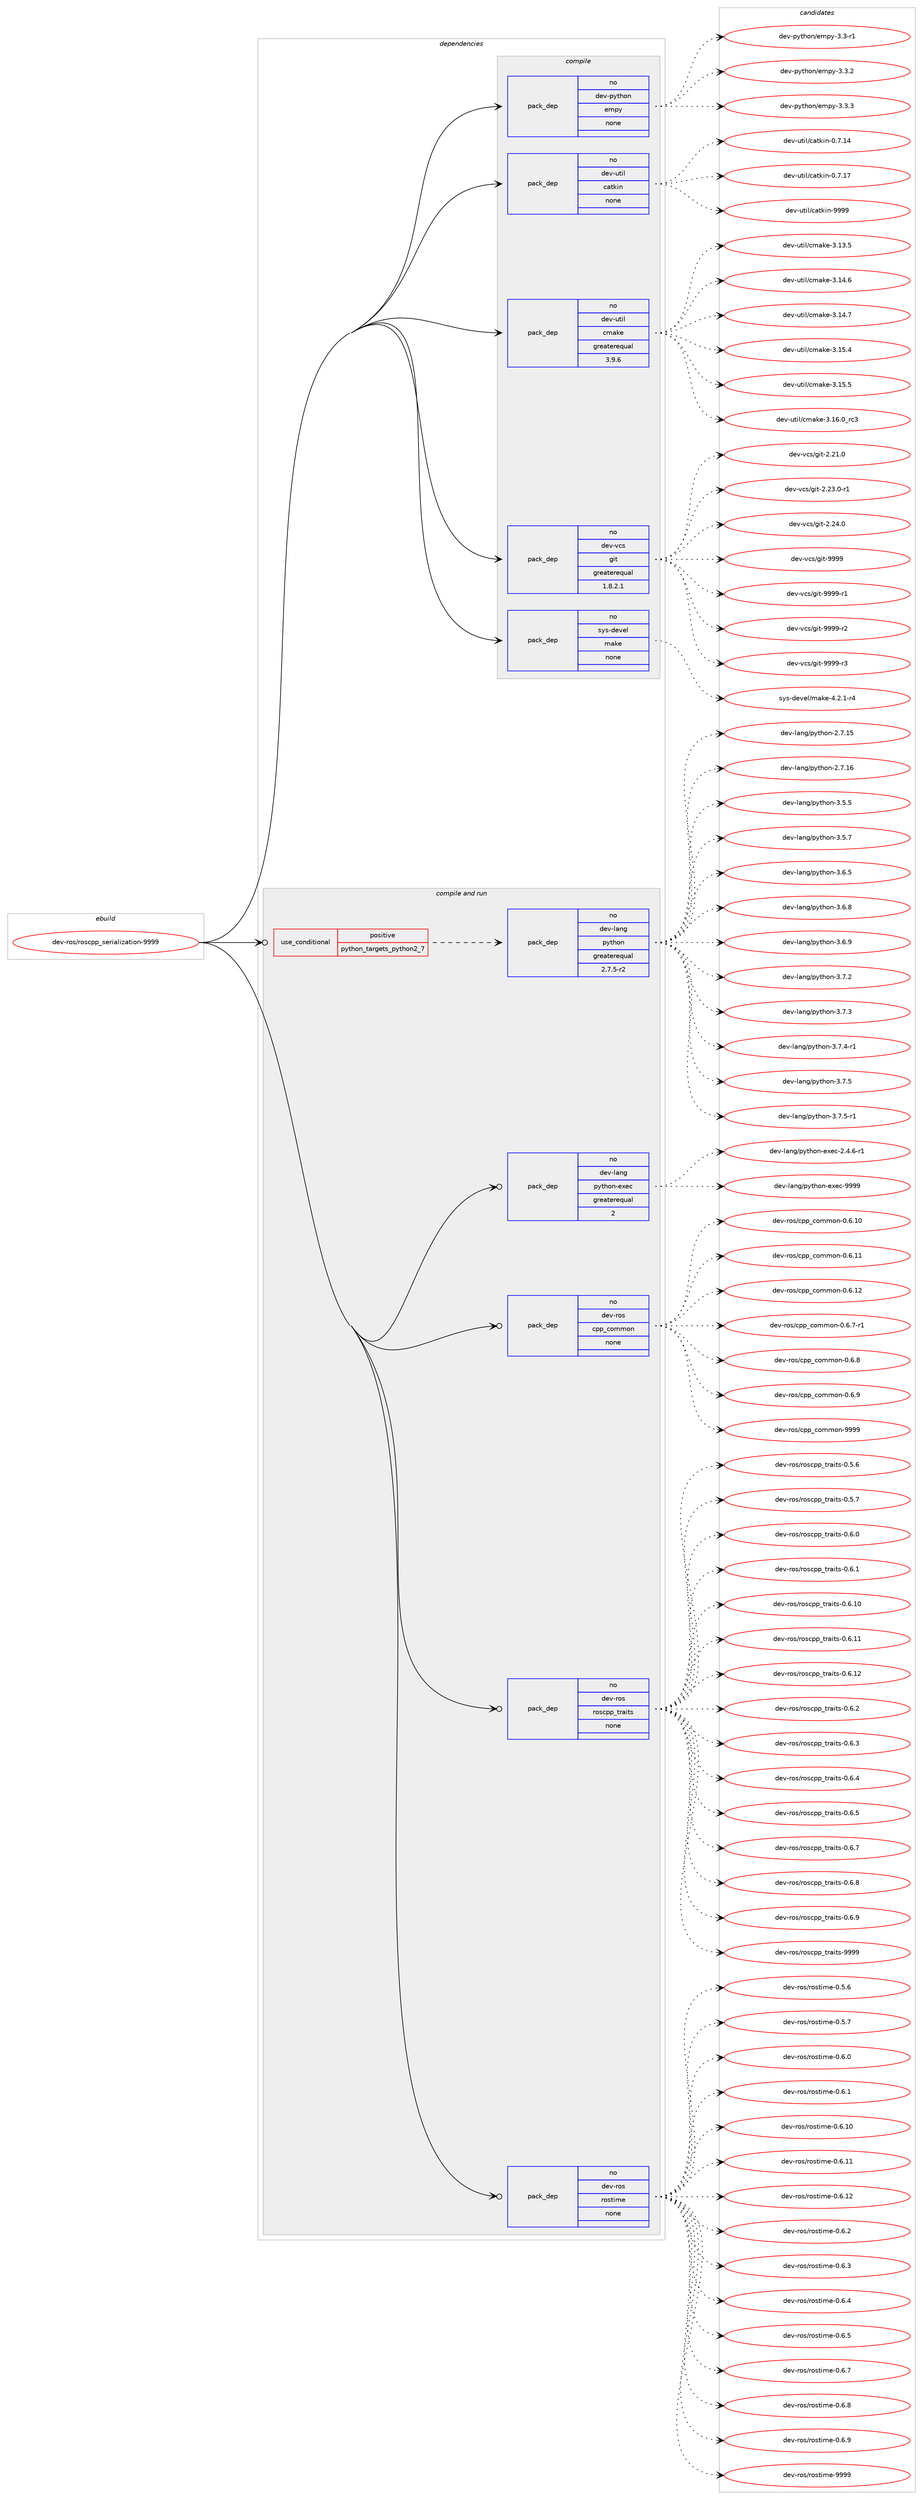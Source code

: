 digraph prolog {

# *************
# Graph options
# *************

newrank=true;
concentrate=true;
compound=true;
graph [rankdir=LR,fontname=Helvetica,fontsize=10,ranksep=1.5];#, ranksep=2.5, nodesep=0.2];
edge  [arrowhead=vee];
node  [fontname=Helvetica,fontsize=10];

# **********
# The ebuild
# **********

subgraph cluster_leftcol {
color=gray;
rank=same;
label=<<i>ebuild</i>>;
id [label="dev-ros/roscpp_serialization-9999", color=red, width=4, href="../dev-ros/roscpp_serialization-9999.svg"];
}

# ****************
# The dependencies
# ****************

subgraph cluster_midcol {
color=gray;
label=<<i>dependencies</i>>;
subgraph cluster_compile {
fillcolor="#eeeeee";
style=filled;
label=<<i>compile</i>>;
subgraph pack494378 {
dependency660848 [label=<<TABLE BORDER="0" CELLBORDER="1" CELLSPACING="0" CELLPADDING="4" WIDTH="220"><TR><TD ROWSPAN="6" CELLPADDING="30">pack_dep</TD></TR><TR><TD WIDTH="110">no</TD></TR><TR><TD>dev-python</TD></TR><TR><TD>empy</TD></TR><TR><TD>none</TD></TR><TR><TD></TD></TR></TABLE>>, shape=none, color=blue];
}
id:e -> dependency660848:w [weight=20,style="solid",arrowhead="vee"];
subgraph pack494379 {
dependency660849 [label=<<TABLE BORDER="0" CELLBORDER="1" CELLSPACING="0" CELLPADDING="4" WIDTH="220"><TR><TD ROWSPAN="6" CELLPADDING="30">pack_dep</TD></TR><TR><TD WIDTH="110">no</TD></TR><TR><TD>dev-util</TD></TR><TR><TD>catkin</TD></TR><TR><TD>none</TD></TR><TR><TD></TD></TR></TABLE>>, shape=none, color=blue];
}
id:e -> dependency660849:w [weight=20,style="solid",arrowhead="vee"];
subgraph pack494380 {
dependency660850 [label=<<TABLE BORDER="0" CELLBORDER="1" CELLSPACING="0" CELLPADDING="4" WIDTH="220"><TR><TD ROWSPAN="6" CELLPADDING="30">pack_dep</TD></TR><TR><TD WIDTH="110">no</TD></TR><TR><TD>dev-util</TD></TR><TR><TD>cmake</TD></TR><TR><TD>greaterequal</TD></TR><TR><TD>3.9.6</TD></TR></TABLE>>, shape=none, color=blue];
}
id:e -> dependency660850:w [weight=20,style="solid",arrowhead="vee"];
subgraph pack494381 {
dependency660851 [label=<<TABLE BORDER="0" CELLBORDER="1" CELLSPACING="0" CELLPADDING="4" WIDTH="220"><TR><TD ROWSPAN="6" CELLPADDING="30">pack_dep</TD></TR><TR><TD WIDTH="110">no</TD></TR><TR><TD>dev-vcs</TD></TR><TR><TD>git</TD></TR><TR><TD>greaterequal</TD></TR><TR><TD>1.8.2.1</TD></TR></TABLE>>, shape=none, color=blue];
}
id:e -> dependency660851:w [weight=20,style="solid",arrowhead="vee"];
subgraph pack494382 {
dependency660852 [label=<<TABLE BORDER="0" CELLBORDER="1" CELLSPACING="0" CELLPADDING="4" WIDTH="220"><TR><TD ROWSPAN="6" CELLPADDING="30">pack_dep</TD></TR><TR><TD WIDTH="110">no</TD></TR><TR><TD>sys-devel</TD></TR><TR><TD>make</TD></TR><TR><TD>none</TD></TR><TR><TD></TD></TR></TABLE>>, shape=none, color=blue];
}
id:e -> dependency660852:w [weight=20,style="solid",arrowhead="vee"];
}
subgraph cluster_compileandrun {
fillcolor="#eeeeee";
style=filled;
label=<<i>compile and run</i>>;
subgraph cond154564 {
dependency660853 [label=<<TABLE BORDER="0" CELLBORDER="1" CELLSPACING="0" CELLPADDING="4"><TR><TD ROWSPAN="3" CELLPADDING="10">use_conditional</TD></TR><TR><TD>positive</TD></TR><TR><TD>python_targets_python2_7</TD></TR></TABLE>>, shape=none, color=red];
subgraph pack494383 {
dependency660854 [label=<<TABLE BORDER="0" CELLBORDER="1" CELLSPACING="0" CELLPADDING="4" WIDTH="220"><TR><TD ROWSPAN="6" CELLPADDING="30">pack_dep</TD></TR><TR><TD WIDTH="110">no</TD></TR><TR><TD>dev-lang</TD></TR><TR><TD>python</TD></TR><TR><TD>greaterequal</TD></TR><TR><TD>2.7.5-r2</TD></TR></TABLE>>, shape=none, color=blue];
}
dependency660853:e -> dependency660854:w [weight=20,style="dashed",arrowhead="vee"];
}
id:e -> dependency660853:w [weight=20,style="solid",arrowhead="odotvee"];
subgraph pack494384 {
dependency660855 [label=<<TABLE BORDER="0" CELLBORDER="1" CELLSPACING="0" CELLPADDING="4" WIDTH="220"><TR><TD ROWSPAN="6" CELLPADDING="30">pack_dep</TD></TR><TR><TD WIDTH="110">no</TD></TR><TR><TD>dev-lang</TD></TR><TR><TD>python-exec</TD></TR><TR><TD>greaterequal</TD></TR><TR><TD>2</TD></TR></TABLE>>, shape=none, color=blue];
}
id:e -> dependency660855:w [weight=20,style="solid",arrowhead="odotvee"];
subgraph pack494385 {
dependency660856 [label=<<TABLE BORDER="0" CELLBORDER="1" CELLSPACING="0" CELLPADDING="4" WIDTH="220"><TR><TD ROWSPAN="6" CELLPADDING="30">pack_dep</TD></TR><TR><TD WIDTH="110">no</TD></TR><TR><TD>dev-ros</TD></TR><TR><TD>cpp_common</TD></TR><TR><TD>none</TD></TR><TR><TD></TD></TR></TABLE>>, shape=none, color=blue];
}
id:e -> dependency660856:w [weight=20,style="solid",arrowhead="odotvee"];
subgraph pack494386 {
dependency660857 [label=<<TABLE BORDER="0" CELLBORDER="1" CELLSPACING="0" CELLPADDING="4" WIDTH="220"><TR><TD ROWSPAN="6" CELLPADDING="30">pack_dep</TD></TR><TR><TD WIDTH="110">no</TD></TR><TR><TD>dev-ros</TD></TR><TR><TD>roscpp_traits</TD></TR><TR><TD>none</TD></TR><TR><TD></TD></TR></TABLE>>, shape=none, color=blue];
}
id:e -> dependency660857:w [weight=20,style="solid",arrowhead="odotvee"];
subgraph pack494387 {
dependency660858 [label=<<TABLE BORDER="0" CELLBORDER="1" CELLSPACING="0" CELLPADDING="4" WIDTH="220"><TR><TD ROWSPAN="6" CELLPADDING="30">pack_dep</TD></TR><TR><TD WIDTH="110">no</TD></TR><TR><TD>dev-ros</TD></TR><TR><TD>rostime</TD></TR><TR><TD>none</TD></TR><TR><TD></TD></TR></TABLE>>, shape=none, color=blue];
}
id:e -> dependency660858:w [weight=20,style="solid",arrowhead="odotvee"];
}
subgraph cluster_run {
fillcolor="#eeeeee";
style=filled;
label=<<i>run</i>>;
}
}

# **************
# The candidates
# **************

subgraph cluster_choices {
rank=same;
color=gray;
label=<<i>candidates</i>>;

subgraph choice494378 {
color=black;
nodesep=1;
choice1001011184511212111610411111047101109112121455146514511449 [label="dev-python/empy-3.3-r1", color=red, width=4,href="../dev-python/empy-3.3-r1.svg"];
choice1001011184511212111610411111047101109112121455146514650 [label="dev-python/empy-3.3.2", color=red, width=4,href="../dev-python/empy-3.3.2.svg"];
choice1001011184511212111610411111047101109112121455146514651 [label="dev-python/empy-3.3.3", color=red, width=4,href="../dev-python/empy-3.3.3.svg"];
dependency660848:e -> choice1001011184511212111610411111047101109112121455146514511449:w [style=dotted,weight="100"];
dependency660848:e -> choice1001011184511212111610411111047101109112121455146514650:w [style=dotted,weight="100"];
dependency660848:e -> choice1001011184511212111610411111047101109112121455146514651:w [style=dotted,weight="100"];
}
subgraph choice494379 {
color=black;
nodesep=1;
choice1001011184511711610510847999711610710511045484655464952 [label="dev-util/catkin-0.7.14", color=red, width=4,href="../dev-util/catkin-0.7.14.svg"];
choice1001011184511711610510847999711610710511045484655464955 [label="dev-util/catkin-0.7.17", color=red, width=4,href="../dev-util/catkin-0.7.17.svg"];
choice100101118451171161051084799971161071051104557575757 [label="dev-util/catkin-9999", color=red, width=4,href="../dev-util/catkin-9999.svg"];
dependency660849:e -> choice1001011184511711610510847999711610710511045484655464952:w [style=dotted,weight="100"];
dependency660849:e -> choice1001011184511711610510847999711610710511045484655464955:w [style=dotted,weight="100"];
dependency660849:e -> choice100101118451171161051084799971161071051104557575757:w [style=dotted,weight="100"];
}
subgraph choice494380 {
color=black;
nodesep=1;
choice1001011184511711610510847991099710710145514649514653 [label="dev-util/cmake-3.13.5", color=red, width=4,href="../dev-util/cmake-3.13.5.svg"];
choice1001011184511711610510847991099710710145514649524654 [label="dev-util/cmake-3.14.6", color=red, width=4,href="../dev-util/cmake-3.14.6.svg"];
choice1001011184511711610510847991099710710145514649524655 [label="dev-util/cmake-3.14.7", color=red, width=4,href="../dev-util/cmake-3.14.7.svg"];
choice1001011184511711610510847991099710710145514649534652 [label="dev-util/cmake-3.15.4", color=red, width=4,href="../dev-util/cmake-3.15.4.svg"];
choice1001011184511711610510847991099710710145514649534653 [label="dev-util/cmake-3.15.5", color=red, width=4,href="../dev-util/cmake-3.15.5.svg"];
choice1001011184511711610510847991099710710145514649544648951149951 [label="dev-util/cmake-3.16.0_rc3", color=red, width=4,href="../dev-util/cmake-3.16.0_rc3.svg"];
dependency660850:e -> choice1001011184511711610510847991099710710145514649514653:w [style=dotted,weight="100"];
dependency660850:e -> choice1001011184511711610510847991099710710145514649524654:w [style=dotted,weight="100"];
dependency660850:e -> choice1001011184511711610510847991099710710145514649524655:w [style=dotted,weight="100"];
dependency660850:e -> choice1001011184511711610510847991099710710145514649534652:w [style=dotted,weight="100"];
dependency660850:e -> choice1001011184511711610510847991099710710145514649534653:w [style=dotted,weight="100"];
dependency660850:e -> choice1001011184511711610510847991099710710145514649544648951149951:w [style=dotted,weight="100"];
}
subgraph choice494381 {
color=black;
nodesep=1;
choice10010111845118991154710310511645504650494648 [label="dev-vcs/git-2.21.0", color=red, width=4,href="../dev-vcs/git-2.21.0.svg"];
choice100101118451189911547103105116455046505146484511449 [label="dev-vcs/git-2.23.0-r1", color=red, width=4,href="../dev-vcs/git-2.23.0-r1.svg"];
choice10010111845118991154710310511645504650524648 [label="dev-vcs/git-2.24.0", color=red, width=4,href="../dev-vcs/git-2.24.0.svg"];
choice1001011184511899115471031051164557575757 [label="dev-vcs/git-9999", color=red, width=4,href="../dev-vcs/git-9999.svg"];
choice10010111845118991154710310511645575757574511449 [label="dev-vcs/git-9999-r1", color=red, width=4,href="../dev-vcs/git-9999-r1.svg"];
choice10010111845118991154710310511645575757574511450 [label="dev-vcs/git-9999-r2", color=red, width=4,href="../dev-vcs/git-9999-r2.svg"];
choice10010111845118991154710310511645575757574511451 [label="dev-vcs/git-9999-r3", color=red, width=4,href="../dev-vcs/git-9999-r3.svg"];
dependency660851:e -> choice10010111845118991154710310511645504650494648:w [style=dotted,weight="100"];
dependency660851:e -> choice100101118451189911547103105116455046505146484511449:w [style=dotted,weight="100"];
dependency660851:e -> choice10010111845118991154710310511645504650524648:w [style=dotted,weight="100"];
dependency660851:e -> choice1001011184511899115471031051164557575757:w [style=dotted,weight="100"];
dependency660851:e -> choice10010111845118991154710310511645575757574511449:w [style=dotted,weight="100"];
dependency660851:e -> choice10010111845118991154710310511645575757574511450:w [style=dotted,weight="100"];
dependency660851:e -> choice10010111845118991154710310511645575757574511451:w [style=dotted,weight="100"];
}
subgraph choice494382 {
color=black;
nodesep=1;
choice1151211154510010111810110847109971071014552465046494511452 [label="sys-devel/make-4.2.1-r4", color=red, width=4,href="../sys-devel/make-4.2.1-r4.svg"];
dependency660852:e -> choice1151211154510010111810110847109971071014552465046494511452:w [style=dotted,weight="100"];
}
subgraph choice494383 {
color=black;
nodesep=1;
choice10010111845108971101034711212111610411111045504655464953 [label="dev-lang/python-2.7.15", color=red, width=4,href="../dev-lang/python-2.7.15.svg"];
choice10010111845108971101034711212111610411111045504655464954 [label="dev-lang/python-2.7.16", color=red, width=4,href="../dev-lang/python-2.7.16.svg"];
choice100101118451089711010347112121116104111110455146534653 [label="dev-lang/python-3.5.5", color=red, width=4,href="../dev-lang/python-3.5.5.svg"];
choice100101118451089711010347112121116104111110455146534655 [label="dev-lang/python-3.5.7", color=red, width=4,href="../dev-lang/python-3.5.7.svg"];
choice100101118451089711010347112121116104111110455146544653 [label="dev-lang/python-3.6.5", color=red, width=4,href="../dev-lang/python-3.6.5.svg"];
choice100101118451089711010347112121116104111110455146544656 [label="dev-lang/python-3.6.8", color=red, width=4,href="../dev-lang/python-3.6.8.svg"];
choice100101118451089711010347112121116104111110455146544657 [label="dev-lang/python-3.6.9", color=red, width=4,href="../dev-lang/python-3.6.9.svg"];
choice100101118451089711010347112121116104111110455146554650 [label="dev-lang/python-3.7.2", color=red, width=4,href="../dev-lang/python-3.7.2.svg"];
choice100101118451089711010347112121116104111110455146554651 [label="dev-lang/python-3.7.3", color=red, width=4,href="../dev-lang/python-3.7.3.svg"];
choice1001011184510897110103471121211161041111104551465546524511449 [label="dev-lang/python-3.7.4-r1", color=red, width=4,href="../dev-lang/python-3.7.4-r1.svg"];
choice100101118451089711010347112121116104111110455146554653 [label="dev-lang/python-3.7.5", color=red, width=4,href="../dev-lang/python-3.7.5.svg"];
choice1001011184510897110103471121211161041111104551465546534511449 [label="dev-lang/python-3.7.5-r1", color=red, width=4,href="../dev-lang/python-3.7.5-r1.svg"];
dependency660854:e -> choice10010111845108971101034711212111610411111045504655464953:w [style=dotted,weight="100"];
dependency660854:e -> choice10010111845108971101034711212111610411111045504655464954:w [style=dotted,weight="100"];
dependency660854:e -> choice100101118451089711010347112121116104111110455146534653:w [style=dotted,weight="100"];
dependency660854:e -> choice100101118451089711010347112121116104111110455146534655:w [style=dotted,weight="100"];
dependency660854:e -> choice100101118451089711010347112121116104111110455146544653:w [style=dotted,weight="100"];
dependency660854:e -> choice100101118451089711010347112121116104111110455146544656:w [style=dotted,weight="100"];
dependency660854:e -> choice100101118451089711010347112121116104111110455146544657:w [style=dotted,weight="100"];
dependency660854:e -> choice100101118451089711010347112121116104111110455146554650:w [style=dotted,weight="100"];
dependency660854:e -> choice100101118451089711010347112121116104111110455146554651:w [style=dotted,weight="100"];
dependency660854:e -> choice1001011184510897110103471121211161041111104551465546524511449:w [style=dotted,weight="100"];
dependency660854:e -> choice100101118451089711010347112121116104111110455146554653:w [style=dotted,weight="100"];
dependency660854:e -> choice1001011184510897110103471121211161041111104551465546534511449:w [style=dotted,weight="100"];
}
subgraph choice494384 {
color=black;
nodesep=1;
choice10010111845108971101034711212111610411111045101120101994550465246544511449 [label="dev-lang/python-exec-2.4.6-r1", color=red, width=4,href="../dev-lang/python-exec-2.4.6-r1.svg"];
choice10010111845108971101034711212111610411111045101120101994557575757 [label="dev-lang/python-exec-9999", color=red, width=4,href="../dev-lang/python-exec-9999.svg"];
dependency660855:e -> choice10010111845108971101034711212111610411111045101120101994550465246544511449:w [style=dotted,weight="100"];
dependency660855:e -> choice10010111845108971101034711212111610411111045101120101994557575757:w [style=dotted,weight="100"];
}
subgraph choice494385 {
color=black;
nodesep=1;
choice100101118451141111154799112112959911110910911111045484654464948 [label="dev-ros/cpp_common-0.6.10", color=red, width=4,href="../dev-ros/cpp_common-0.6.10.svg"];
choice100101118451141111154799112112959911110910911111045484654464949 [label="dev-ros/cpp_common-0.6.11", color=red, width=4,href="../dev-ros/cpp_common-0.6.11.svg"];
choice100101118451141111154799112112959911110910911111045484654464950 [label="dev-ros/cpp_common-0.6.12", color=red, width=4,href="../dev-ros/cpp_common-0.6.12.svg"];
choice10010111845114111115479911211295991111091091111104548465446554511449 [label="dev-ros/cpp_common-0.6.7-r1", color=red, width=4,href="../dev-ros/cpp_common-0.6.7-r1.svg"];
choice1001011184511411111547991121129599111109109111110454846544656 [label="dev-ros/cpp_common-0.6.8", color=red, width=4,href="../dev-ros/cpp_common-0.6.8.svg"];
choice1001011184511411111547991121129599111109109111110454846544657 [label="dev-ros/cpp_common-0.6.9", color=red, width=4,href="../dev-ros/cpp_common-0.6.9.svg"];
choice10010111845114111115479911211295991111091091111104557575757 [label="dev-ros/cpp_common-9999", color=red, width=4,href="../dev-ros/cpp_common-9999.svg"];
dependency660856:e -> choice100101118451141111154799112112959911110910911111045484654464948:w [style=dotted,weight="100"];
dependency660856:e -> choice100101118451141111154799112112959911110910911111045484654464949:w [style=dotted,weight="100"];
dependency660856:e -> choice100101118451141111154799112112959911110910911111045484654464950:w [style=dotted,weight="100"];
dependency660856:e -> choice10010111845114111115479911211295991111091091111104548465446554511449:w [style=dotted,weight="100"];
dependency660856:e -> choice1001011184511411111547991121129599111109109111110454846544656:w [style=dotted,weight="100"];
dependency660856:e -> choice1001011184511411111547991121129599111109109111110454846544657:w [style=dotted,weight="100"];
dependency660856:e -> choice10010111845114111115479911211295991111091091111104557575757:w [style=dotted,weight="100"];
}
subgraph choice494386 {
color=black;
nodesep=1;
choice1001011184511411111547114111115991121129511611497105116115454846534654 [label="dev-ros/roscpp_traits-0.5.6", color=red, width=4,href="../dev-ros/roscpp_traits-0.5.6.svg"];
choice1001011184511411111547114111115991121129511611497105116115454846534655 [label="dev-ros/roscpp_traits-0.5.7", color=red, width=4,href="../dev-ros/roscpp_traits-0.5.7.svg"];
choice1001011184511411111547114111115991121129511611497105116115454846544648 [label="dev-ros/roscpp_traits-0.6.0", color=red, width=4,href="../dev-ros/roscpp_traits-0.6.0.svg"];
choice1001011184511411111547114111115991121129511611497105116115454846544649 [label="dev-ros/roscpp_traits-0.6.1", color=red, width=4,href="../dev-ros/roscpp_traits-0.6.1.svg"];
choice100101118451141111154711411111599112112951161149710511611545484654464948 [label="dev-ros/roscpp_traits-0.6.10", color=red, width=4,href="../dev-ros/roscpp_traits-0.6.10.svg"];
choice100101118451141111154711411111599112112951161149710511611545484654464949 [label="dev-ros/roscpp_traits-0.6.11", color=red, width=4,href="../dev-ros/roscpp_traits-0.6.11.svg"];
choice100101118451141111154711411111599112112951161149710511611545484654464950 [label="dev-ros/roscpp_traits-0.6.12", color=red, width=4,href="../dev-ros/roscpp_traits-0.6.12.svg"];
choice1001011184511411111547114111115991121129511611497105116115454846544650 [label="dev-ros/roscpp_traits-0.6.2", color=red, width=4,href="../dev-ros/roscpp_traits-0.6.2.svg"];
choice1001011184511411111547114111115991121129511611497105116115454846544651 [label="dev-ros/roscpp_traits-0.6.3", color=red, width=4,href="../dev-ros/roscpp_traits-0.6.3.svg"];
choice1001011184511411111547114111115991121129511611497105116115454846544652 [label="dev-ros/roscpp_traits-0.6.4", color=red, width=4,href="../dev-ros/roscpp_traits-0.6.4.svg"];
choice1001011184511411111547114111115991121129511611497105116115454846544653 [label="dev-ros/roscpp_traits-0.6.5", color=red, width=4,href="../dev-ros/roscpp_traits-0.6.5.svg"];
choice1001011184511411111547114111115991121129511611497105116115454846544655 [label="dev-ros/roscpp_traits-0.6.7", color=red, width=4,href="../dev-ros/roscpp_traits-0.6.7.svg"];
choice1001011184511411111547114111115991121129511611497105116115454846544656 [label="dev-ros/roscpp_traits-0.6.8", color=red, width=4,href="../dev-ros/roscpp_traits-0.6.8.svg"];
choice1001011184511411111547114111115991121129511611497105116115454846544657 [label="dev-ros/roscpp_traits-0.6.9", color=red, width=4,href="../dev-ros/roscpp_traits-0.6.9.svg"];
choice10010111845114111115471141111159911211295116114971051161154557575757 [label="dev-ros/roscpp_traits-9999", color=red, width=4,href="../dev-ros/roscpp_traits-9999.svg"];
dependency660857:e -> choice1001011184511411111547114111115991121129511611497105116115454846534654:w [style=dotted,weight="100"];
dependency660857:e -> choice1001011184511411111547114111115991121129511611497105116115454846534655:w [style=dotted,weight="100"];
dependency660857:e -> choice1001011184511411111547114111115991121129511611497105116115454846544648:w [style=dotted,weight="100"];
dependency660857:e -> choice1001011184511411111547114111115991121129511611497105116115454846544649:w [style=dotted,weight="100"];
dependency660857:e -> choice100101118451141111154711411111599112112951161149710511611545484654464948:w [style=dotted,weight="100"];
dependency660857:e -> choice100101118451141111154711411111599112112951161149710511611545484654464949:w [style=dotted,weight="100"];
dependency660857:e -> choice100101118451141111154711411111599112112951161149710511611545484654464950:w [style=dotted,weight="100"];
dependency660857:e -> choice1001011184511411111547114111115991121129511611497105116115454846544650:w [style=dotted,weight="100"];
dependency660857:e -> choice1001011184511411111547114111115991121129511611497105116115454846544651:w [style=dotted,weight="100"];
dependency660857:e -> choice1001011184511411111547114111115991121129511611497105116115454846544652:w [style=dotted,weight="100"];
dependency660857:e -> choice1001011184511411111547114111115991121129511611497105116115454846544653:w [style=dotted,weight="100"];
dependency660857:e -> choice1001011184511411111547114111115991121129511611497105116115454846544655:w [style=dotted,weight="100"];
dependency660857:e -> choice1001011184511411111547114111115991121129511611497105116115454846544656:w [style=dotted,weight="100"];
dependency660857:e -> choice1001011184511411111547114111115991121129511611497105116115454846544657:w [style=dotted,weight="100"];
dependency660857:e -> choice10010111845114111115471141111159911211295116114971051161154557575757:w [style=dotted,weight="100"];
}
subgraph choice494387 {
color=black;
nodesep=1;
choice1001011184511411111547114111115116105109101454846534654 [label="dev-ros/rostime-0.5.6", color=red, width=4,href="../dev-ros/rostime-0.5.6.svg"];
choice1001011184511411111547114111115116105109101454846534655 [label="dev-ros/rostime-0.5.7", color=red, width=4,href="../dev-ros/rostime-0.5.7.svg"];
choice1001011184511411111547114111115116105109101454846544648 [label="dev-ros/rostime-0.6.0", color=red, width=4,href="../dev-ros/rostime-0.6.0.svg"];
choice1001011184511411111547114111115116105109101454846544649 [label="dev-ros/rostime-0.6.1", color=red, width=4,href="../dev-ros/rostime-0.6.1.svg"];
choice100101118451141111154711411111511610510910145484654464948 [label="dev-ros/rostime-0.6.10", color=red, width=4,href="../dev-ros/rostime-0.6.10.svg"];
choice100101118451141111154711411111511610510910145484654464949 [label="dev-ros/rostime-0.6.11", color=red, width=4,href="../dev-ros/rostime-0.6.11.svg"];
choice100101118451141111154711411111511610510910145484654464950 [label="dev-ros/rostime-0.6.12", color=red, width=4,href="../dev-ros/rostime-0.6.12.svg"];
choice1001011184511411111547114111115116105109101454846544650 [label="dev-ros/rostime-0.6.2", color=red, width=4,href="../dev-ros/rostime-0.6.2.svg"];
choice1001011184511411111547114111115116105109101454846544651 [label="dev-ros/rostime-0.6.3", color=red, width=4,href="../dev-ros/rostime-0.6.3.svg"];
choice1001011184511411111547114111115116105109101454846544652 [label="dev-ros/rostime-0.6.4", color=red, width=4,href="../dev-ros/rostime-0.6.4.svg"];
choice1001011184511411111547114111115116105109101454846544653 [label="dev-ros/rostime-0.6.5", color=red, width=4,href="../dev-ros/rostime-0.6.5.svg"];
choice1001011184511411111547114111115116105109101454846544655 [label="dev-ros/rostime-0.6.7", color=red, width=4,href="../dev-ros/rostime-0.6.7.svg"];
choice1001011184511411111547114111115116105109101454846544656 [label="dev-ros/rostime-0.6.8", color=red, width=4,href="../dev-ros/rostime-0.6.8.svg"];
choice1001011184511411111547114111115116105109101454846544657 [label="dev-ros/rostime-0.6.9", color=red, width=4,href="../dev-ros/rostime-0.6.9.svg"];
choice10010111845114111115471141111151161051091014557575757 [label="dev-ros/rostime-9999", color=red, width=4,href="../dev-ros/rostime-9999.svg"];
dependency660858:e -> choice1001011184511411111547114111115116105109101454846534654:w [style=dotted,weight="100"];
dependency660858:e -> choice1001011184511411111547114111115116105109101454846534655:w [style=dotted,weight="100"];
dependency660858:e -> choice1001011184511411111547114111115116105109101454846544648:w [style=dotted,weight="100"];
dependency660858:e -> choice1001011184511411111547114111115116105109101454846544649:w [style=dotted,weight="100"];
dependency660858:e -> choice100101118451141111154711411111511610510910145484654464948:w [style=dotted,weight="100"];
dependency660858:e -> choice100101118451141111154711411111511610510910145484654464949:w [style=dotted,weight="100"];
dependency660858:e -> choice100101118451141111154711411111511610510910145484654464950:w [style=dotted,weight="100"];
dependency660858:e -> choice1001011184511411111547114111115116105109101454846544650:w [style=dotted,weight="100"];
dependency660858:e -> choice1001011184511411111547114111115116105109101454846544651:w [style=dotted,weight="100"];
dependency660858:e -> choice1001011184511411111547114111115116105109101454846544652:w [style=dotted,weight="100"];
dependency660858:e -> choice1001011184511411111547114111115116105109101454846544653:w [style=dotted,weight="100"];
dependency660858:e -> choice1001011184511411111547114111115116105109101454846544655:w [style=dotted,weight="100"];
dependency660858:e -> choice1001011184511411111547114111115116105109101454846544656:w [style=dotted,weight="100"];
dependency660858:e -> choice1001011184511411111547114111115116105109101454846544657:w [style=dotted,weight="100"];
dependency660858:e -> choice10010111845114111115471141111151161051091014557575757:w [style=dotted,weight="100"];
}
}

}
